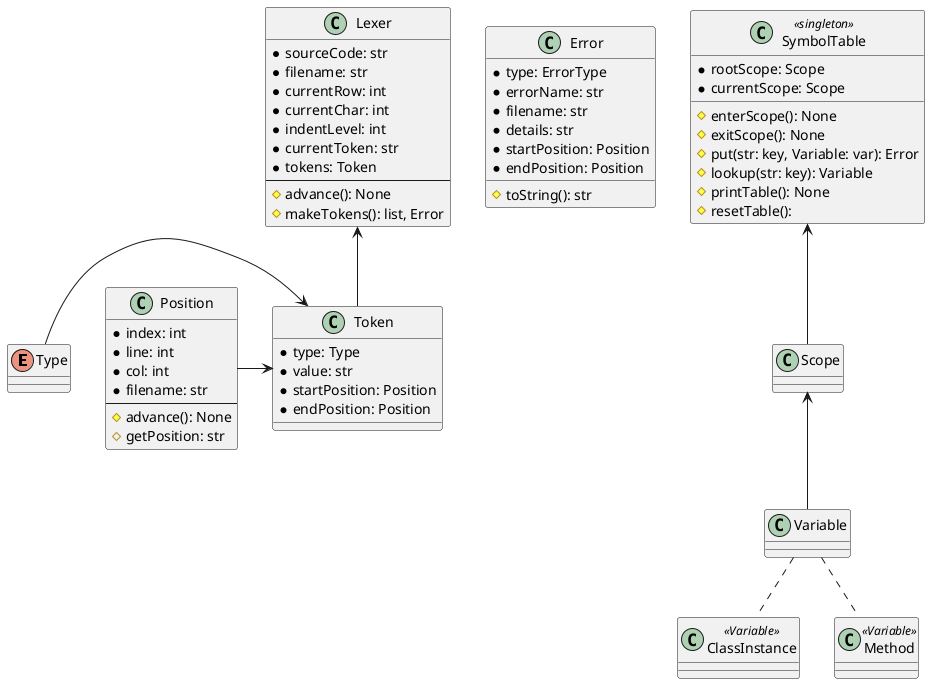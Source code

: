 @startuml

enum Type {
}

class Lexer{
    * sourceCode: str
    * filename: str
    * currentRow: int
    * currentChar: int
    * indentLevel: int
    * currentToken: str
    * tokens: Token
    --
    # advance(): None
    # makeTokens(): list, Error
}

class Token{
    * type: Type
    * value: str
    * startPosition: Position
    * endPosition: Position
}

class Position{
    * index: int
    * line: int
    * col: int
    * filename: str
    --
    # advance(): None
    # getPosition: str
}

class Error{
    * type: ErrorType
    * errorName: str
    * filename: str
    * details: str
    * startPosition: Position
    * endPosition: Position
    # toString(): str
}

class SymbolTable <<singleton>>{
    * rootScope: Scope
    * currentScope: Scope
    # enterScope(): None
    # exitScope(): None
    # put(str: key, Variable: var): Error
    # lookup(str: key): Variable
    # printTable(): None
    # resetTable():
}

class Scope{
}

class Variable{
}

class ClassInstance <<Variable>>{
}

class Method <<Variable>>{
}

Lexer <-- Token
Type -> Token
Position -> Token
Variable .. ClassInstance
Variable .. Method
Scope <-- Variable
SymbolTable <-- Scope

@enduml
